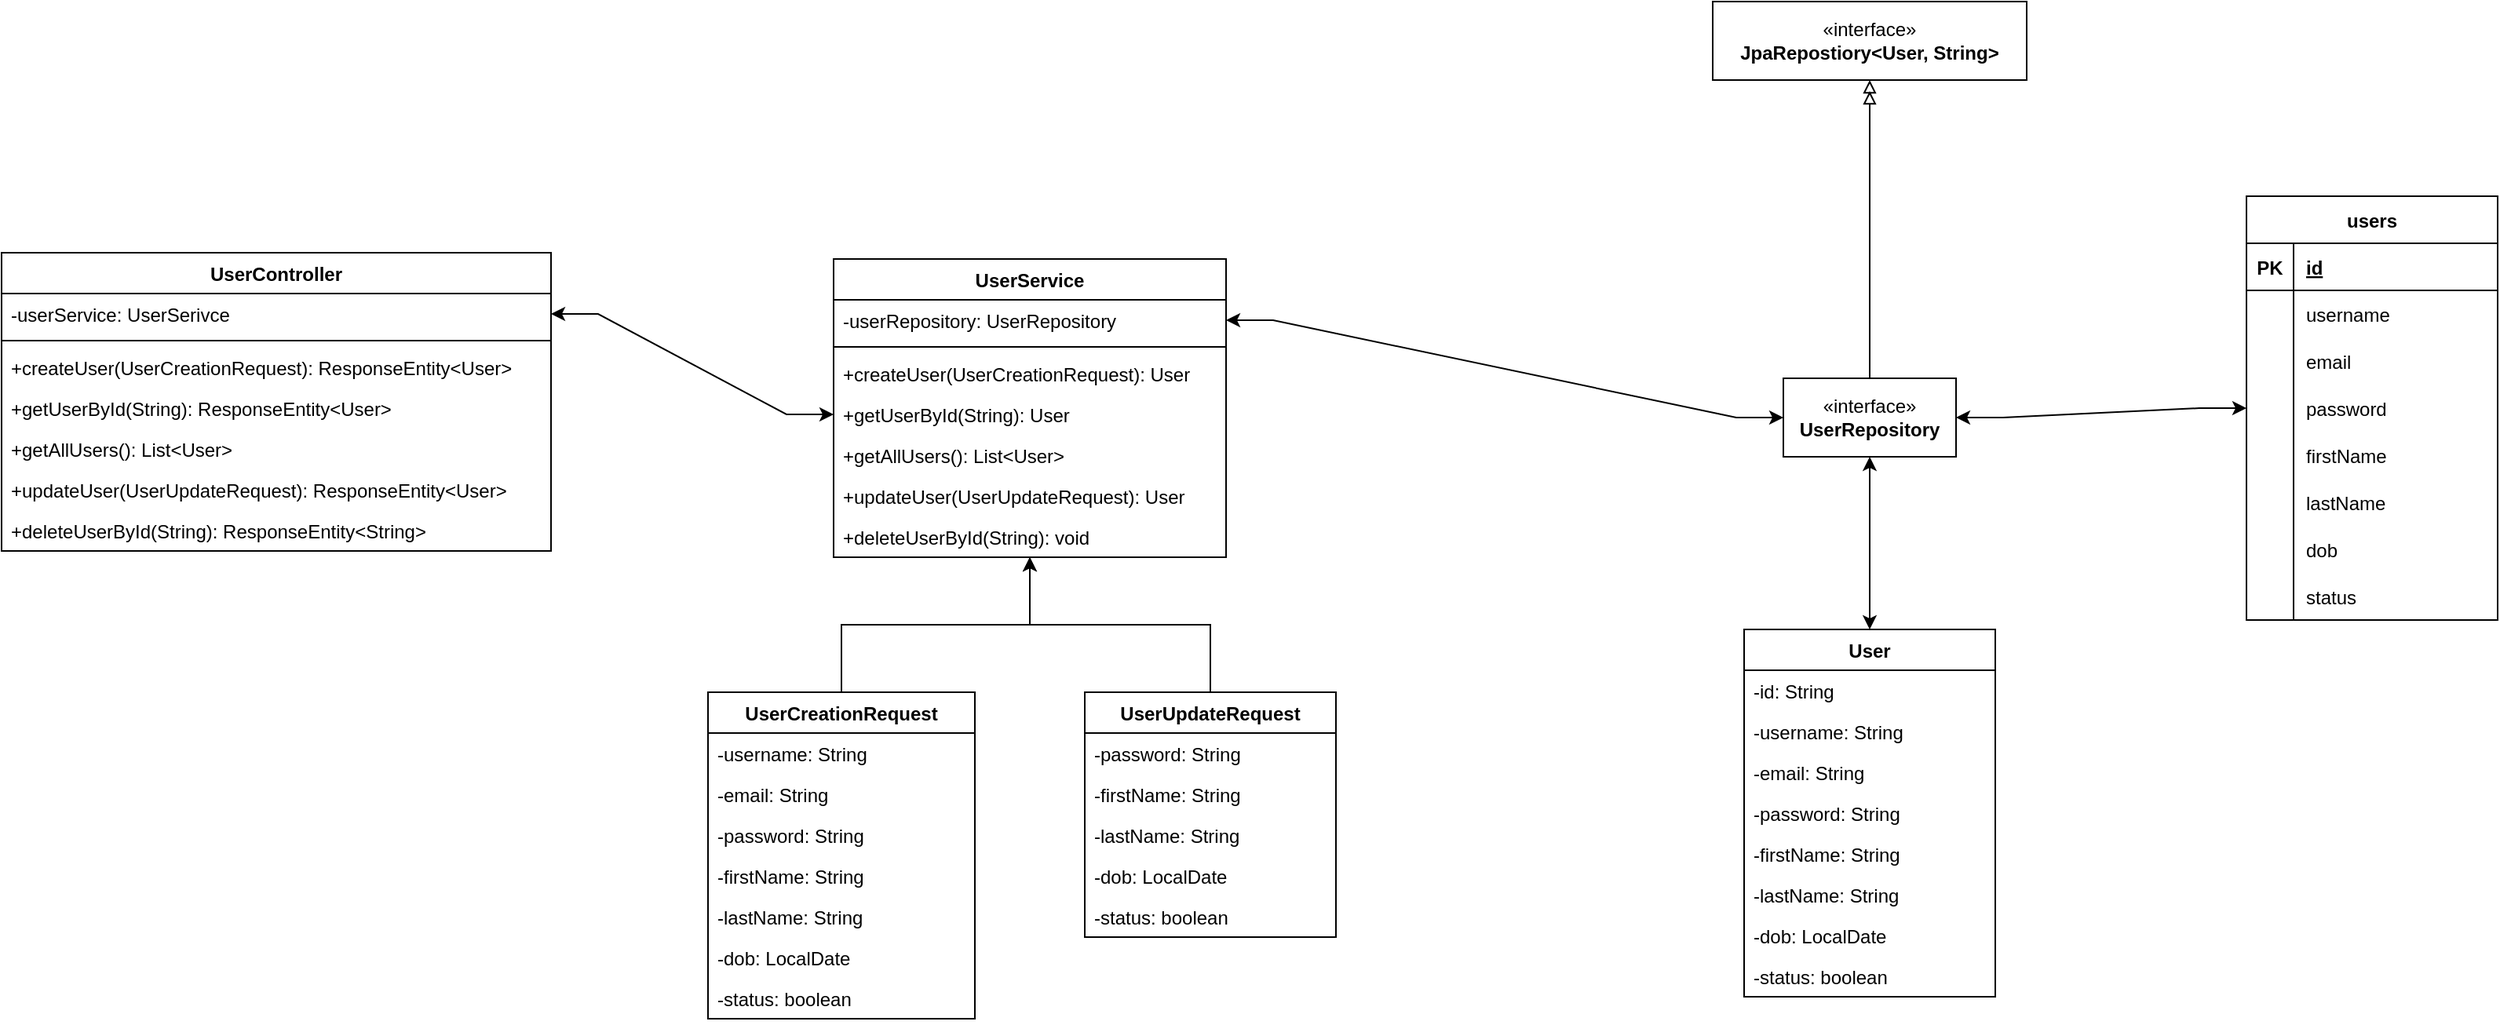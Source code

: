 <mxfile version="24.2.5" type="device">
  <diagram name="Page-1" id="aWBT1FfjeuaLexZKE9Hr">
    <mxGraphModel dx="2261" dy="844" grid="1" gridSize="10" guides="1" tooltips="1" connect="1" arrows="1" fold="1" page="1" pageScale="1" pageWidth="827" pageHeight="1169" math="0" shadow="0">
      <root>
        <mxCell id="0" />
        <mxCell id="1" parent="0" />
        <mxCell id="K6kKxoz6VUIlHFZiKw67-88" style="edgeStyle=orthogonalEdgeStyle;rounded=0;orthogonalLoop=1;jettySize=auto;html=1;startArrow=classic;startFill=1;" edge="1" parent="1" source="K6kKxoz6VUIlHFZiKw67-1" target="K6kKxoz6VUIlHFZiKw67-76">
          <mxGeometry relative="1" as="geometry" />
        </mxCell>
        <mxCell id="K6kKxoz6VUIlHFZiKw67-1" value="User" style="swimlane;fontStyle=1;childLayout=stackLayout;horizontal=1;startSize=26;horizontalStack=0;resizeParent=1;resizeParentMax=0;resizeLast=0;collapsible=1;marginBottom=0;" vertex="1" parent="1">
          <mxGeometry x="600" y="520" width="160" height="234" as="geometry" />
        </mxCell>
        <mxCell id="K6kKxoz6VUIlHFZiKw67-2" value="-id: String" style="text;strokeColor=none;fillColor=none;align=left;verticalAlign=top;spacingLeft=4;spacingRight=4;overflow=hidden;rotatable=0;points=[[0,0.5],[1,0.5]];portConstraint=eastwest;" vertex="1" parent="K6kKxoz6VUIlHFZiKw67-1">
          <mxGeometry y="26" width="160" height="26" as="geometry" />
        </mxCell>
        <mxCell id="K6kKxoz6VUIlHFZiKw67-3" value="-username: String" style="text;strokeColor=none;fillColor=none;align=left;verticalAlign=top;spacingLeft=4;spacingRight=4;overflow=hidden;rotatable=0;points=[[0,0.5],[1,0.5]];portConstraint=eastwest;" vertex="1" parent="K6kKxoz6VUIlHFZiKw67-1">
          <mxGeometry y="52" width="160" height="26" as="geometry" />
        </mxCell>
        <mxCell id="K6kKxoz6VUIlHFZiKw67-4" value="-email: String" style="text;strokeColor=none;fillColor=none;align=left;verticalAlign=top;spacingLeft=4;spacingRight=4;overflow=hidden;rotatable=0;points=[[0,0.5],[1,0.5]];portConstraint=eastwest;" vertex="1" parent="K6kKxoz6VUIlHFZiKw67-1">
          <mxGeometry y="78" width="160" height="26" as="geometry" />
        </mxCell>
        <mxCell id="K6kKxoz6VUIlHFZiKw67-5" value="-password: String" style="text;strokeColor=none;fillColor=none;align=left;verticalAlign=top;spacingLeft=4;spacingRight=4;overflow=hidden;rotatable=0;points=[[0,0.5],[1,0.5]];portConstraint=eastwest;" vertex="1" parent="K6kKxoz6VUIlHFZiKw67-1">
          <mxGeometry y="104" width="160" height="26" as="geometry" />
        </mxCell>
        <mxCell id="K6kKxoz6VUIlHFZiKw67-6" value="-firstName: String" style="text;strokeColor=none;fillColor=none;align=left;verticalAlign=top;spacingLeft=4;spacingRight=4;overflow=hidden;rotatable=0;points=[[0,0.5],[1,0.5]];portConstraint=eastwest;" vertex="1" parent="K6kKxoz6VUIlHFZiKw67-1">
          <mxGeometry y="130" width="160" height="26" as="geometry" />
        </mxCell>
        <mxCell id="K6kKxoz6VUIlHFZiKw67-7" value="-lastName: String" style="text;strokeColor=none;fillColor=none;align=left;verticalAlign=top;spacingLeft=4;spacingRight=4;overflow=hidden;rotatable=0;points=[[0,0.5],[1,0.5]];portConstraint=eastwest;" vertex="1" parent="K6kKxoz6VUIlHFZiKw67-1">
          <mxGeometry y="156" width="160" height="26" as="geometry" />
        </mxCell>
        <mxCell id="K6kKxoz6VUIlHFZiKw67-8" value="-dob: LocalDate" style="text;strokeColor=none;fillColor=none;align=left;verticalAlign=top;spacingLeft=4;spacingRight=4;overflow=hidden;rotatable=0;points=[[0,0.5],[1,0.5]];portConstraint=eastwest;" vertex="1" parent="K6kKxoz6VUIlHFZiKw67-1">
          <mxGeometry y="182" width="160" height="26" as="geometry" />
        </mxCell>
        <mxCell id="K6kKxoz6VUIlHFZiKw67-9" value="-status: boolean" style="text;strokeColor=none;fillColor=none;align=left;verticalAlign=top;spacingLeft=4;spacingRight=4;overflow=hidden;rotatable=0;points=[[0,0.5],[1,0.5]];portConstraint=eastwest;" vertex="1" parent="K6kKxoz6VUIlHFZiKw67-1">
          <mxGeometry y="208" width="160" height="26" as="geometry" />
        </mxCell>
        <mxCell id="K6kKxoz6VUIlHFZiKw67-89" style="edgeStyle=orthogonalEdgeStyle;rounded=0;orthogonalLoop=1;jettySize=auto;html=1;" edge="1" parent="1" source="K6kKxoz6VUIlHFZiKw67-10" target="K6kKxoz6VUIlHFZiKw67-24">
          <mxGeometry relative="1" as="geometry" />
        </mxCell>
        <mxCell id="K6kKxoz6VUIlHFZiKw67-10" value="UserCreationRequest" style="swimlane;fontStyle=1;childLayout=stackLayout;horizontal=1;startSize=26;horizontalStack=0;resizeParent=1;resizeParentMax=0;resizeLast=0;collapsible=1;marginBottom=0;" vertex="1" parent="1">
          <mxGeometry x="-60" y="560" width="170" height="208" as="geometry" />
        </mxCell>
        <mxCell id="K6kKxoz6VUIlHFZiKw67-11" value="-username: String" style="text;strokeColor=none;fillColor=none;align=left;verticalAlign=top;spacingLeft=4;spacingRight=4;overflow=hidden;rotatable=0;points=[[0,0.5],[1,0.5]];portConstraint=eastwest;" vertex="1" parent="K6kKxoz6VUIlHFZiKw67-10">
          <mxGeometry y="26" width="170" height="26" as="geometry" />
        </mxCell>
        <mxCell id="K6kKxoz6VUIlHFZiKw67-12" value="-email: String" style="text;strokeColor=none;fillColor=none;align=left;verticalAlign=top;spacingLeft=4;spacingRight=4;overflow=hidden;rotatable=0;points=[[0,0.5],[1,0.5]];portConstraint=eastwest;" vertex="1" parent="K6kKxoz6VUIlHFZiKw67-10">
          <mxGeometry y="52" width="170" height="26" as="geometry" />
        </mxCell>
        <mxCell id="K6kKxoz6VUIlHFZiKw67-13" value="-password: String" style="text;strokeColor=none;fillColor=none;align=left;verticalAlign=top;spacingLeft=4;spacingRight=4;overflow=hidden;rotatable=0;points=[[0,0.5],[1,0.5]];portConstraint=eastwest;" vertex="1" parent="K6kKxoz6VUIlHFZiKw67-10">
          <mxGeometry y="78" width="170" height="26" as="geometry" />
        </mxCell>
        <mxCell id="K6kKxoz6VUIlHFZiKw67-14" value="-firstName: String" style="text;strokeColor=none;fillColor=none;align=left;verticalAlign=top;spacingLeft=4;spacingRight=4;overflow=hidden;rotatable=0;points=[[0,0.5],[1,0.5]];portConstraint=eastwest;" vertex="1" parent="K6kKxoz6VUIlHFZiKw67-10">
          <mxGeometry y="104" width="170" height="26" as="geometry" />
        </mxCell>
        <mxCell id="K6kKxoz6VUIlHFZiKw67-15" value="-lastName: String" style="text;strokeColor=none;fillColor=none;align=left;verticalAlign=top;spacingLeft=4;spacingRight=4;overflow=hidden;rotatable=0;points=[[0,0.5],[1,0.5]];portConstraint=eastwest;" vertex="1" parent="K6kKxoz6VUIlHFZiKw67-10">
          <mxGeometry y="130" width="170" height="26" as="geometry" />
        </mxCell>
        <mxCell id="K6kKxoz6VUIlHFZiKw67-16" value="-dob: LocalDate" style="text;strokeColor=none;fillColor=none;align=left;verticalAlign=top;spacingLeft=4;spacingRight=4;overflow=hidden;rotatable=0;points=[[0,0.5],[1,0.5]];portConstraint=eastwest;" vertex="1" parent="K6kKxoz6VUIlHFZiKw67-10">
          <mxGeometry y="156" width="170" height="26" as="geometry" />
        </mxCell>
        <mxCell id="K6kKxoz6VUIlHFZiKw67-17" value="-status: boolean" style="text;strokeColor=none;fillColor=none;align=left;verticalAlign=top;spacingLeft=4;spacingRight=4;overflow=hidden;rotatable=0;points=[[0,0.5],[1,0.5]];portConstraint=eastwest;" vertex="1" parent="K6kKxoz6VUIlHFZiKw67-10">
          <mxGeometry y="182" width="170" height="26" as="geometry" />
        </mxCell>
        <mxCell id="K6kKxoz6VUIlHFZiKw67-90" style="edgeStyle=orthogonalEdgeStyle;rounded=0;orthogonalLoop=1;jettySize=auto;html=1;" edge="1" parent="1" source="K6kKxoz6VUIlHFZiKw67-18" target="K6kKxoz6VUIlHFZiKw67-24">
          <mxGeometry relative="1" as="geometry" />
        </mxCell>
        <mxCell id="K6kKxoz6VUIlHFZiKw67-18" value="UserUpdateRequest" style="swimlane;fontStyle=1;childLayout=stackLayout;horizontal=1;startSize=26;horizontalStack=0;resizeParent=1;resizeParentMax=0;resizeLast=0;collapsible=1;marginBottom=0;" vertex="1" parent="1">
          <mxGeometry x="180" y="560" width="160" height="156" as="geometry" />
        </mxCell>
        <mxCell id="K6kKxoz6VUIlHFZiKw67-19" value="-password: String" style="text;strokeColor=none;fillColor=none;align=left;verticalAlign=top;spacingLeft=4;spacingRight=4;overflow=hidden;rotatable=0;points=[[0,0.5],[1,0.5]];portConstraint=eastwest;" vertex="1" parent="K6kKxoz6VUIlHFZiKw67-18">
          <mxGeometry y="26" width="160" height="26" as="geometry" />
        </mxCell>
        <mxCell id="K6kKxoz6VUIlHFZiKw67-20" value="-firstName: String" style="text;strokeColor=none;fillColor=none;align=left;verticalAlign=top;spacingLeft=4;spacingRight=4;overflow=hidden;rotatable=0;points=[[0,0.5],[1,0.5]];portConstraint=eastwest;" vertex="1" parent="K6kKxoz6VUIlHFZiKw67-18">
          <mxGeometry y="52" width="160" height="26" as="geometry" />
        </mxCell>
        <mxCell id="K6kKxoz6VUIlHFZiKw67-21" value="-lastName: String" style="text;strokeColor=none;fillColor=none;align=left;verticalAlign=top;spacingLeft=4;spacingRight=4;overflow=hidden;rotatable=0;points=[[0,0.5],[1,0.5]];portConstraint=eastwest;" vertex="1" parent="K6kKxoz6VUIlHFZiKw67-18">
          <mxGeometry y="78" width="160" height="26" as="geometry" />
        </mxCell>
        <mxCell id="K6kKxoz6VUIlHFZiKw67-22" value="-dob: LocalDate" style="text;strokeColor=none;fillColor=none;align=left;verticalAlign=top;spacingLeft=4;spacingRight=4;overflow=hidden;rotatable=0;points=[[0,0.5],[1,0.5]];portConstraint=eastwest;" vertex="1" parent="K6kKxoz6VUIlHFZiKw67-18">
          <mxGeometry y="104" width="160" height="26" as="geometry" />
        </mxCell>
        <mxCell id="K6kKxoz6VUIlHFZiKw67-23" value="-status: boolean" style="text;strokeColor=none;fillColor=none;align=left;verticalAlign=top;spacingLeft=4;spacingRight=4;overflow=hidden;rotatable=0;points=[[0,0.5],[1,0.5]];portConstraint=eastwest;" vertex="1" parent="K6kKxoz6VUIlHFZiKw67-18">
          <mxGeometry y="130" width="160" height="26" as="geometry" />
        </mxCell>
        <mxCell id="K6kKxoz6VUIlHFZiKw67-24" value="UserService" style="swimlane;fontStyle=1;childLayout=stackLayout;horizontal=1;startSize=26;horizontalStack=0;resizeParent=1;resizeParentMax=0;resizeLast=0;collapsible=1;marginBottom=0;" vertex="1" parent="1">
          <mxGeometry x="20" y="284" width="250" height="190" as="geometry" />
        </mxCell>
        <mxCell id="K6kKxoz6VUIlHFZiKw67-25" value="-userRepository: UserRepository" style="text;strokeColor=none;fillColor=none;align=left;verticalAlign=top;spacingLeft=4;spacingRight=4;overflow=hidden;rotatable=0;points=[[0,0.5],[1,0.5]];portConstraint=eastwest;" vertex="1" parent="K6kKxoz6VUIlHFZiKw67-24">
          <mxGeometry y="26" width="250" height="26" as="geometry" />
        </mxCell>
        <mxCell id="K6kKxoz6VUIlHFZiKw67-26" value="" style="line;strokeWidth=1;fillColor=none;align=left;verticalAlign=middle;spacingTop=-1;spacingLeft=3;spacingRight=3;rotatable=0;labelPosition=right;points=[];portConstraint=eastwest;" vertex="1" parent="K6kKxoz6VUIlHFZiKw67-24">
          <mxGeometry y="52" width="250" height="8" as="geometry" />
        </mxCell>
        <mxCell id="K6kKxoz6VUIlHFZiKw67-27" value="+createUser(UserCreationRequest): User" style="text;strokeColor=none;fillColor=none;align=left;verticalAlign=top;spacingLeft=4;spacingRight=4;overflow=hidden;rotatable=0;points=[[0,0.5],[1,0.5]];portConstraint=eastwest;" vertex="1" parent="K6kKxoz6VUIlHFZiKw67-24">
          <mxGeometry y="60" width="250" height="26" as="geometry" />
        </mxCell>
        <mxCell id="K6kKxoz6VUIlHFZiKw67-28" value="+getUserById(String): User" style="text;strokeColor=none;fillColor=none;align=left;verticalAlign=top;spacingLeft=4;spacingRight=4;overflow=hidden;rotatable=0;points=[[0,0.5],[1,0.5]];portConstraint=eastwest;" vertex="1" parent="K6kKxoz6VUIlHFZiKw67-24">
          <mxGeometry y="86" width="250" height="26" as="geometry" />
        </mxCell>
        <mxCell id="K6kKxoz6VUIlHFZiKw67-29" value="+getAllUsers(): List&lt;User&gt;" style="text;strokeColor=none;fillColor=none;align=left;verticalAlign=top;spacingLeft=4;spacingRight=4;overflow=hidden;rotatable=0;points=[[0,0.5],[1,0.5]];portConstraint=eastwest;" vertex="1" parent="K6kKxoz6VUIlHFZiKw67-24">
          <mxGeometry y="112" width="250" height="26" as="geometry" />
        </mxCell>
        <mxCell id="K6kKxoz6VUIlHFZiKw67-30" value="+updateUser(UserUpdateRequest): User" style="text;strokeColor=none;fillColor=none;align=left;verticalAlign=top;spacingLeft=4;spacingRight=4;overflow=hidden;rotatable=0;points=[[0,0.5],[1,0.5]];portConstraint=eastwest;" vertex="1" parent="K6kKxoz6VUIlHFZiKw67-24">
          <mxGeometry y="138" width="250" height="26" as="geometry" />
        </mxCell>
        <mxCell id="K6kKxoz6VUIlHFZiKw67-31" value="+deleteUserById(String): void" style="text;strokeColor=none;fillColor=none;align=left;verticalAlign=top;spacingLeft=4;spacingRight=4;overflow=hidden;rotatable=0;points=[[0,0.5],[1,0.5]];portConstraint=eastwest;" vertex="1" parent="K6kKxoz6VUIlHFZiKw67-24">
          <mxGeometry y="164" width="250" height="26" as="geometry" />
        </mxCell>
        <mxCell id="K6kKxoz6VUIlHFZiKw67-32" value="UserController" style="swimlane;fontStyle=1;childLayout=stackLayout;horizontal=1;startSize=26;horizontalStack=0;resizeParent=1;resizeParentMax=0;resizeLast=0;collapsible=1;marginBottom=0;" vertex="1" parent="1">
          <mxGeometry x="-510" y="280" width="350" height="190" as="geometry" />
        </mxCell>
        <mxCell id="K6kKxoz6VUIlHFZiKw67-33" value="-userService: UserSerivce" style="text;strokeColor=none;fillColor=none;align=left;verticalAlign=top;spacingLeft=4;spacingRight=4;overflow=hidden;rotatable=0;points=[[0,0.5],[1,0.5]];portConstraint=eastwest;" vertex="1" parent="K6kKxoz6VUIlHFZiKw67-32">
          <mxGeometry y="26" width="350" height="26" as="geometry" />
        </mxCell>
        <mxCell id="K6kKxoz6VUIlHFZiKw67-34" value="" style="line;strokeWidth=1;fillColor=none;align=left;verticalAlign=middle;spacingTop=-1;spacingLeft=3;spacingRight=3;rotatable=0;labelPosition=right;points=[];portConstraint=eastwest;" vertex="1" parent="K6kKxoz6VUIlHFZiKw67-32">
          <mxGeometry y="52" width="350" height="8" as="geometry" />
        </mxCell>
        <mxCell id="K6kKxoz6VUIlHFZiKw67-35" value="+createUser(UserCreationRequest): ResponseEntity&lt;User&gt;" style="text;strokeColor=none;fillColor=none;align=left;verticalAlign=top;spacingLeft=4;spacingRight=4;overflow=hidden;rotatable=0;points=[[0,0.5],[1,0.5]];portConstraint=eastwest;" vertex="1" parent="K6kKxoz6VUIlHFZiKw67-32">
          <mxGeometry y="60" width="350" height="26" as="geometry" />
        </mxCell>
        <mxCell id="K6kKxoz6VUIlHFZiKw67-36" value="+getUserById(String): ResponseEntity&lt;User&gt;" style="text;strokeColor=none;fillColor=none;align=left;verticalAlign=top;spacingLeft=4;spacingRight=4;overflow=hidden;rotatable=0;points=[[0,0.5],[1,0.5]];portConstraint=eastwest;" vertex="1" parent="K6kKxoz6VUIlHFZiKw67-32">
          <mxGeometry y="86" width="350" height="26" as="geometry" />
        </mxCell>
        <mxCell id="K6kKxoz6VUIlHFZiKw67-37" value="+getAllUsers(): List&lt;User&gt;" style="text;strokeColor=none;fillColor=none;align=left;verticalAlign=top;spacingLeft=4;spacingRight=4;overflow=hidden;rotatable=0;points=[[0,0.5],[1,0.5]];portConstraint=eastwest;" vertex="1" parent="K6kKxoz6VUIlHFZiKw67-32">
          <mxGeometry y="112" width="350" height="26" as="geometry" />
        </mxCell>
        <mxCell id="K6kKxoz6VUIlHFZiKw67-38" value="+updateUser(UserUpdateRequest): ResponseEntity&lt;User&gt;" style="text;strokeColor=none;fillColor=none;align=left;verticalAlign=top;spacingLeft=4;spacingRight=4;overflow=hidden;rotatable=0;points=[[0,0.5],[1,0.5]];portConstraint=eastwest;" vertex="1" parent="K6kKxoz6VUIlHFZiKw67-32">
          <mxGeometry y="138" width="350" height="26" as="geometry" />
        </mxCell>
        <mxCell id="K6kKxoz6VUIlHFZiKw67-39" value="+deleteUserById(String): ResponseEntity&lt;String&gt;" style="text;strokeColor=none;fillColor=none;align=left;verticalAlign=top;spacingLeft=4;spacingRight=4;overflow=hidden;rotatable=0;points=[[0,0.5],[1,0.5]];portConstraint=eastwest;" vertex="1" parent="K6kKxoz6VUIlHFZiKw67-32">
          <mxGeometry y="164" width="350" height="26" as="geometry" />
        </mxCell>
        <mxCell id="K6kKxoz6VUIlHFZiKw67-87" style="edgeStyle=entityRelationEdgeStyle;rounded=0;orthogonalLoop=1;jettySize=auto;html=1;startArrow=classic;startFill=1;" edge="1" parent="1" source="K6kKxoz6VUIlHFZiKw67-50" target="K6kKxoz6VUIlHFZiKw67-76">
          <mxGeometry relative="1" as="geometry" />
        </mxCell>
        <mxCell id="K6kKxoz6VUIlHFZiKw67-50" value="users" style="shape=table;startSize=30;container=1;collapsible=1;childLayout=tableLayout;fixedRows=1;rowLines=0;fontStyle=1;align=center;resizeLast=1;" vertex="1" parent="1">
          <mxGeometry x="920" y="244" width="160" height="270" as="geometry" />
        </mxCell>
        <mxCell id="K6kKxoz6VUIlHFZiKw67-51" value="" style="shape=tableRow;horizontal=0;startSize=0;swimlaneHead=0;swimlaneBody=0;fillColor=none;collapsible=0;dropTarget=0;points=[[0,0.5],[1,0.5]];portConstraint=eastwest;strokeColor=inherit;top=0;left=0;right=0;bottom=1;" vertex="1" parent="K6kKxoz6VUIlHFZiKw67-50">
          <mxGeometry y="30" width="160" height="30" as="geometry" />
        </mxCell>
        <mxCell id="K6kKxoz6VUIlHFZiKw67-52" value="PK" style="shape=partialRectangle;overflow=hidden;connectable=0;fillColor=none;strokeColor=inherit;top=0;left=0;bottom=0;right=0;fontStyle=1;" vertex="1" parent="K6kKxoz6VUIlHFZiKw67-51">
          <mxGeometry width="30" height="30" as="geometry">
            <mxRectangle width="30" height="30" as="alternateBounds" />
          </mxGeometry>
        </mxCell>
        <mxCell id="K6kKxoz6VUIlHFZiKw67-53" value="id " style="shape=partialRectangle;overflow=hidden;connectable=0;fillColor=none;align=left;strokeColor=inherit;top=0;left=0;bottom=0;right=0;spacingLeft=6;fontStyle=5;" vertex="1" parent="K6kKxoz6VUIlHFZiKw67-51">
          <mxGeometry x="30" width="130" height="30" as="geometry">
            <mxRectangle width="130" height="30" as="alternateBounds" />
          </mxGeometry>
        </mxCell>
        <mxCell id="K6kKxoz6VUIlHFZiKw67-54" value="" style="shape=tableRow;horizontal=0;startSize=0;swimlaneHead=0;swimlaneBody=0;fillColor=none;collapsible=0;dropTarget=0;points=[[0,0.5],[1,0.5]];portConstraint=eastwest;strokeColor=inherit;top=0;left=0;right=0;bottom=0;" vertex="1" parent="K6kKxoz6VUIlHFZiKw67-50">
          <mxGeometry y="60" width="160" height="30" as="geometry" />
        </mxCell>
        <mxCell id="K6kKxoz6VUIlHFZiKw67-55" value="" style="shape=partialRectangle;overflow=hidden;connectable=0;fillColor=none;strokeColor=inherit;top=0;left=0;bottom=0;right=0;" vertex="1" parent="K6kKxoz6VUIlHFZiKw67-54">
          <mxGeometry width="30" height="30" as="geometry">
            <mxRectangle width="30" height="30" as="alternateBounds" />
          </mxGeometry>
        </mxCell>
        <mxCell id="K6kKxoz6VUIlHFZiKw67-56" value="username" style="shape=partialRectangle;overflow=hidden;connectable=0;fillColor=none;align=left;strokeColor=inherit;top=0;left=0;bottom=0;right=0;spacingLeft=6;" vertex="1" parent="K6kKxoz6VUIlHFZiKw67-54">
          <mxGeometry x="30" width="130" height="30" as="geometry">
            <mxRectangle width="130" height="30" as="alternateBounds" />
          </mxGeometry>
        </mxCell>
        <mxCell id="K6kKxoz6VUIlHFZiKw67-57" value="" style="shape=tableRow;horizontal=0;startSize=0;swimlaneHead=0;swimlaneBody=0;fillColor=none;collapsible=0;dropTarget=0;points=[[0,0.5],[1,0.5]];portConstraint=eastwest;strokeColor=inherit;top=0;left=0;right=0;bottom=0;" vertex="1" parent="K6kKxoz6VUIlHFZiKw67-50">
          <mxGeometry y="90" width="160" height="30" as="geometry" />
        </mxCell>
        <mxCell id="K6kKxoz6VUIlHFZiKw67-58" value="" style="shape=partialRectangle;overflow=hidden;connectable=0;fillColor=none;strokeColor=inherit;top=0;left=0;bottom=0;right=0;" vertex="1" parent="K6kKxoz6VUIlHFZiKw67-57">
          <mxGeometry width="30" height="30" as="geometry">
            <mxRectangle width="30" height="30" as="alternateBounds" />
          </mxGeometry>
        </mxCell>
        <mxCell id="K6kKxoz6VUIlHFZiKw67-59" value="email" style="shape=partialRectangle;overflow=hidden;connectable=0;fillColor=none;align=left;strokeColor=inherit;top=0;left=0;bottom=0;right=0;spacingLeft=6;" vertex="1" parent="K6kKxoz6VUIlHFZiKw67-57">
          <mxGeometry x="30" width="130" height="30" as="geometry">
            <mxRectangle width="130" height="30" as="alternateBounds" />
          </mxGeometry>
        </mxCell>
        <mxCell id="K6kKxoz6VUIlHFZiKw67-60" value="" style="shape=tableRow;horizontal=0;startSize=0;swimlaneHead=0;swimlaneBody=0;fillColor=none;collapsible=0;dropTarget=0;points=[[0,0.5],[1,0.5]];portConstraint=eastwest;strokeColor=inherit;top=0;left=0;right=0;bottom=0;" vertex="1" parent="K6kKxoz6VUIlHFZiKw67-50">
          <mxGeometry y="120" width="160" height="30" as="geometry" />
        </mxCell>
        <mxCell id="K6kKxoz6VUIlHFZiKw67-61" value="" style="shape=partialRectangle;overflow=hidden;connectable=0;fillColor=none;strokeColor=inherit;top=0;left=0;bottom=0;right=0;" vertex="1" parent="K6kKxoz6VUIlHFZiKw67-60">
          <mxGeometry width="30" height="30" as="geometry">
            <mxRectangle width="30" height="30" as="alternateBounds" />
          </mxGeometry>
        </mxCell>
        <mxCell id="K6kKxoz6VUIlHFZiKw67-62" value="password" style="shape=partialRectangle;overflow=hidden;connectable=0;fillColor=none;align=left;strokeColor=inherit;top=0;left=0;bottom=0;right=0;spacingLeft=6;" vertex="1" parent="K6kKxoz6VUIlHFZiKw67-60">
          <mxGeometry x="30" width="130" height="30" as="geometry">
            <mxRectangle width="130" height="30" as="alternateBounds" />
          </mxGeometry>
        </mxCell>
        <mxCell id="K6kKxoz6VUIlHFZiKw67-63" value="" style="shape=tableRow;horizontal=0;startSize=0;swimlaneHead=0;swimlaneBody=0;fillColor=none;collapsible=0;dropTarget=0;points=[[0,0.5],[1,0.5]];portConstraint=eastwest;strokeColor=inherit;top=0;left=0;right=0;bottom=0;" vertex="1" parent="K6kKxoz6VUIlHFZiKw67-50">
          <mxGeometry y="150" width="160" height="30" as="geometry" />
        </mxCell>
        <mxCell id="K6kKxoz6VUIlHFZiKw67-64" value="" style="shape=partialRectangle;overflow=hidden;connectable=0;fillColor=none;strokeColor=inherit;top=0;left=0;bottom=0;right=0;" vertex="1" parent="K6kKxoz6VUIlHFZiKw67-63">
          <mxGeometry width="30" height="30" as="geometry">
            <mxRectangle width="30" height="30" as="alternateBounds" />
          </mxGeometry>
        </mxCell>
        <mxCell id="K6kKxoz6VUIlHFZiKw67-65" value="firstName" style="shape=partialRectangle;overflow=hidden;connectable=0;fillColor=none;align=left;strokeColor=inherit;top=0;left=0;bottom=0;right=0;spacingLeft=6;" vertex="1" parent="K6kKxoz6VUIlHFZiKw67-63">
          <mxGeometry x="30" width="130" height="30" as="geometry">
            <mxRectangle width="130" height="30" as="alternateBounds" />
          </mxGeometry>
        </mxCell>
        <mxCell id="K6kKxoz6VUIlHFZiKw67-66" value="" style="shape=tableRow;horizontal=0;startSize=0;swimlaneHead=0;swimlaneBody=0;fillColor=none;collapsible=0;dropTarget=0;points=[[0,0.5],[1,0.5]];portConstraint=eastwest;strokeColor=inherit;top=0;left=0;right=0;bottom=0;" vertex="1" parent="K6kKxoz6VUIlHFZiKw67-50">
          <mxGeometry y="180" width="160" height="30" as="geometry" />
        </mxCell>
        <mxCell id="K6kKxoz6VUIlHFZiKw67-67" value="" style="shape=partialRectangle;overflow=hidden;connectable=0;fillColor=none;strokeColor=inherit;top=0;left=0;bottom=0;right=0;" vertex="1" parent="K6kKxoz6VUIlHFZiKw67-66">
          <mxGeometry width="30" height="30" as="geometry">
            <mxRectangle width="30" height="30" as="alternateBounds" />
          </mxGeometry>
        </mxCell>
        <mxCell id="K6kKxoz6VUIlHFZiKw67-68" value="lastName" style="shape=partialRectangle;overflow=hidden;connectable=0;fillColor=none;align=left;strokeColor=inherit;top=0;left=0;bottom=0;right=0;spacingLeft=6;" vertex="1" parent="K6kKxoz6VUIlHFZiKw67-66">
          <mxGeometry x="30" width="130" height="30" as="geometry">
            <mxRectangle width="130" height="30" as="alternateBounds" />
          </mxGeometry>
        </mxCell>
        <mxCell id="K6kKxoz6VUIlHFZiKw67-69" value="" style="shape=tableRow;horizontal=0;startSize=0;swimlaneHead=0;swimlaneBody=0;fillColor=none;collapsible=0;dropTarget=0;points=[[0,0.5],[1,0.5]];portConstraint=eastwest;strokeColor=inherit;top=0;left=0;right=0;bottom=0;" vertex="1" parent="K6kKxoz6VUIlHFZiKw67-50">
          <mxGeometry y="210" width="160" height="30" as="geometry" />
        </mxCell>
        <mxCell id="K6kKxoz6VUIlHFZiKw67-70" value="" style="shape=partialRectangle;overflow=hidden;connectable=0;fillColor=none;strokeColor=inherit;top=0;left=0;bottom=0;right=0;" vertex="1" parent="K6kKxoz6VUIlHFZiKw67-69">
          <mxGeometry width="30" height="30" as="geometry">
            <mxRectangle width="30" height="30" as="alternateBounds" />
          </mxGeometry>
        </mxCell>
        <mxCell id="K6kKxoz6VUIlHFZiKw67-71" value="dob" style="shape=partialRectangle;overflow=hidden;connectable=0;fillColor=none;align=left;strokeColor=inherit;top=0;left=0;bottom=0;right=0;spacingLeft=6;" vertex="1" parent="K6kKxoz6VUIlHFZiKw67-69">
          <mxGeometry x="30" width="130" height="30" as="geometry">
            <mxRectangle width="130" height="30" as="alternateBounds" />
          </mxGeometry>
        </mxCell>
        <mxCell id="K6kKxoz6VUIlHFZiKw67-72" value="" style="shape=tableRow;horizontal=0;startSize=0;swimlaneHead=0;swimlaneBody=0;fillColor=none;collapsible=0;dropTarget=0;points=[[0,0.5],[1,0.5]];portConstraint=eastwest;strokeColor=inherit;top=0;left=0;right=0;bottom=0;" vertex="1" parent="K6kKxoz6VUIlHFZiKw67-50">
          <mxGeometry y="240" width="160" height="30" as="geometry" />
        </mxCell>
        <mxCell id="K6kKxoz6VUIlHFZiKw67-73" value="" style="shape=partialRectangle;overflow=hidden;connectable=0;fillColor=none;strokeColor=inherit;top=0;left=0;bottom=0;right=0;" vertex="1" parent="K6kKxoz6VUIlHFZiKw67-72">
          <mxGeometry width="30" height="30" as="geometry">
            <mxRectangle width="30" height="30" as="alternateBounds" />
          </mxGeometry>
        </mxCell>
        <mxCell id="K6kKxoz6VUIlHFZiKw67-74" value="status" style="shape=partialRectangle;overflow=hidden;connectable=0;fillColor=none;align=left;strokeColor=inherit;top=0;left=0;bottom=0;right=0;spacingLeft=6;" vertex="1" parent="K6kKxoz6VUIlHFZiKw67-72">
          <mxGeometry x="30" width="130" height="30" as="geometry">
            <mxRectangle width="130" height="30" as="alternateBounds" />
          </mxGeometry>
        </mxCell>
        <mxCell id="K6kKxoz6VUIlHFZiKw67-75" value="«interface»&lt;br&gt;&lt;b&gt;JpaRepostiory&amp;lt;User, String&amp;gt;&lt;/b&gt;" style="html=1;whiteSpace=wrap;" vertex="1" parent="1">
          <mxGeometry x="580" y="120" width="200" height="50" as="geometry" />
        </mxCell>
        <mxCell id="K6kKxoz6VUIlHFZiKw67-80" style="edgeStyle=entityRelationEdgeStyle;rounded=0;orthogonalLoop=1;jettySize=auto;html=1;startArrow=classic;startFill=1;" edge="1" parent="1" source="K6kKxoz6VUIlHFZiKw67-76" target="K6kKxoz6VUIlHFZiKw67-25">
          <mxGeometry relative="1" as="geometry" />
        </mxCell>
        <mxCell id="K6kKxoz6VUIlHFZiKw67-84" style="edgeStyle=orthogonalEdgeStyle;rounded=0;orthogonalLoop=1;jettySize=auto;html=1;endArrow=doubleBlock;endFill=0;" edge="1" parent="1" source="K6kKxoz6VUIlHFZiKw67-76" target="K6kKxoz6VUIlHFZiKw67-75">
          <mxGeometry relative="1" as="geometry" />
        </mxCell>
        <mxCell id="K6kKxoz6VUIlHFZiKw67-76" value="«interface»&lt;br&gt;&lt;b&gt;UserRepository&lt;/b&gt;" style="html=1;whiteSpace=wrap;" vertex="1" parent="1">
          <mxGeometry x="625" y="360" width="110" height="50" as="geometry" />
        </mxCell>
        <mxCell id="K6kKxoz6VUIlHFZiKw67-81" style="edgeStyle=entityRelationEdgeStyle;rounded=0;orthogonalLoop=1;jettySize=auto;html=1;startArrow=classic;startFill=1;" edge="1" parent="1" source="K6kKxoz6VUIlHFZiKw67-28" target="K6kKxoz6VUIlHFZiKw67-33">
          <mxGeometry relative="1" as="geometry" />
        </mxCell>
      </root>
    </mxGraphModel>
  </diagram>
</mxfile>

